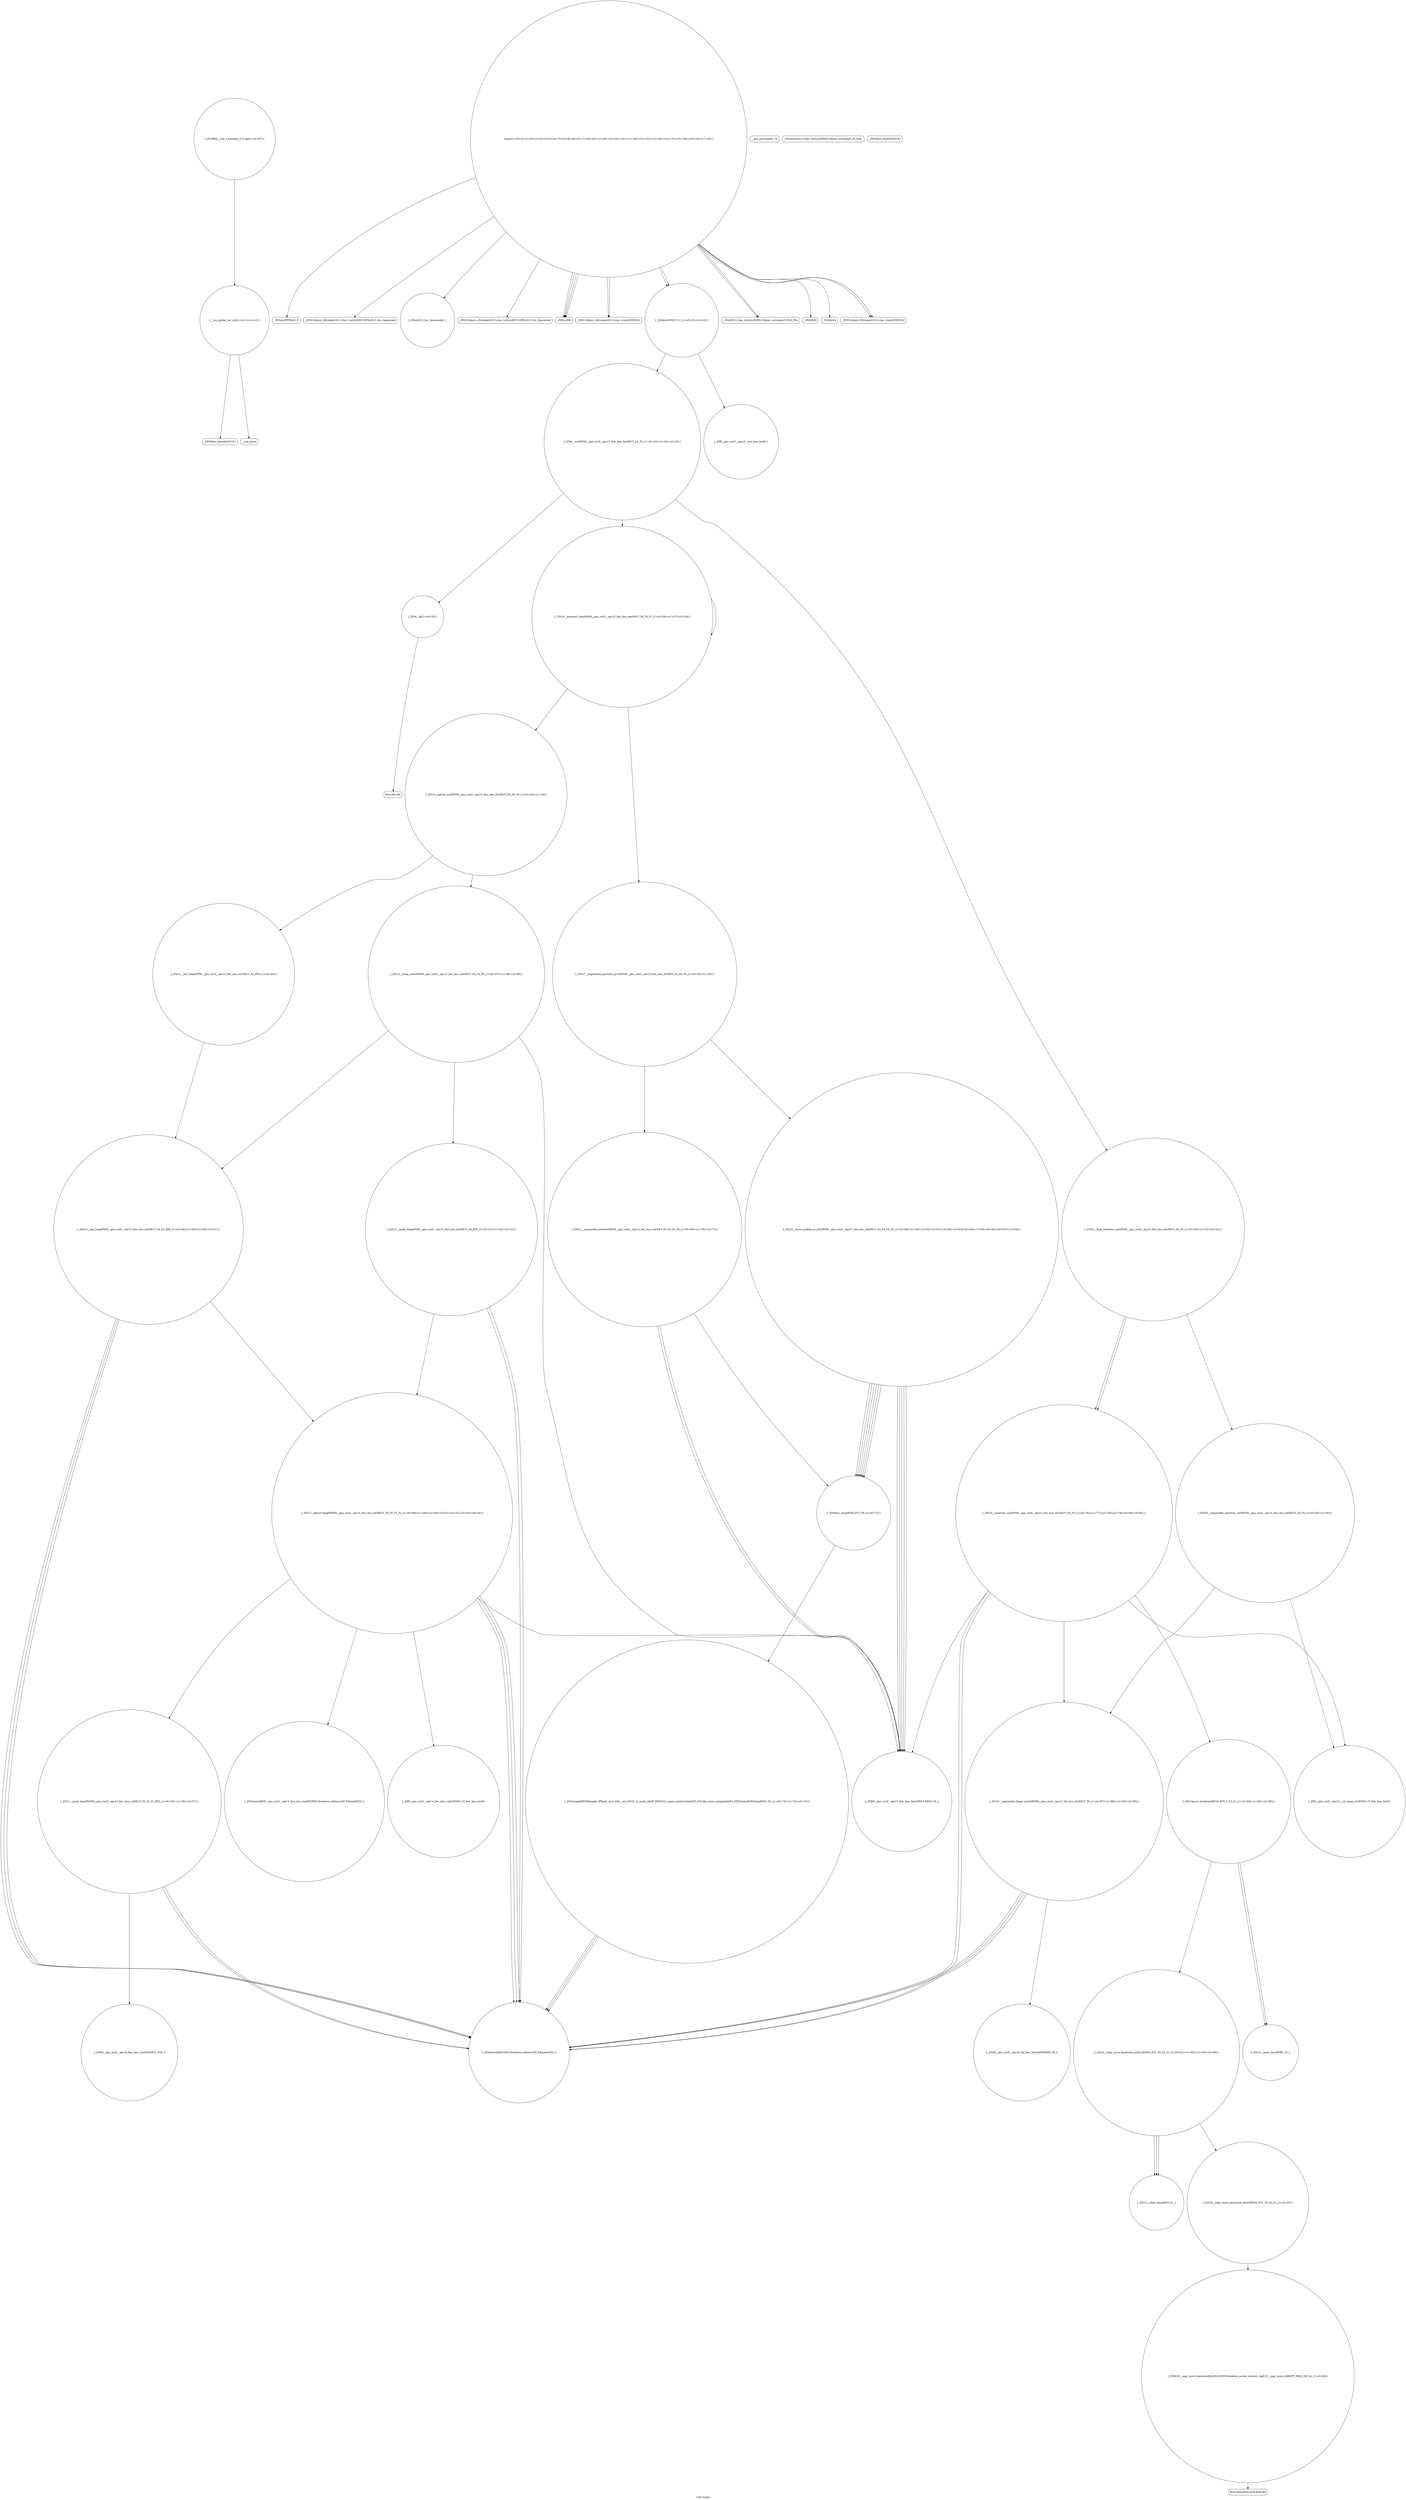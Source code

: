 digraph "Call Graph" {
	label="Call Graph";

	Node0x563eb05c79c0 [shape=record,shape=circle,label="{__cxx_global_var_init|{<s0>1|<s1>2}}"];
	Node0x563eb05c79c0:s0 -> Node0x563eb05c7a40[color=black];
	Node0x563eb05c79c0:s1 -> Node0x563eb05c7b40[color=black];
	Node0x563eb05c9040 [shape=record,shape=circle,label="{_ZN9__gnu_cxx5__ops15__val_comp_iterENS0_15_Iter_less_iterE}"];
	Node0x563eb05c7d40 [shape=record,shape=Mrecord,label="{__gxx_personality_v0}"];
	Node0x563eb05ca3e0 [shape=record,shape=circle,label="{_ZNK9__gnu_cxx5__ops14_Val_less_iterclIiPiEEbRT_T0_}"];
	Node0x563eb05c80c0 [shape=record,shape=Mrecord,label="{_ZNSolsEPFRSoS_E}"];
	Node0x563eb05c8440 [shape=record,shape=circle,label="{_ZSt4__lgl|{<s0>29}}"];
	Node0x563eb05c8440:s0 -> Node0x563eb05c8dc0[color=black];
	Node0x563eb05c87c0 [shape=record,shape=circle,label="{_ZNK9__gnu_cxx5__ops15_Iter_less_iterclIPiS3_EEbT_T0_}"];
	Node0x563eb05c8b40 [shape=record,shape=circle,label="{_ZNK9__gnu_cxx5__ops14_Iter_less_valclIPiiEEbT_RT0_}"];
	Node0x563eb05c8ec0 [shape=record,shape=circle,label="{_ZSt26__unguarded_insertion_sortIPiN9__gnu_cxx5__ops15_Iter_less_iterEEvT_S4_T0_|{<s0>82|<s1>83}}"];
	Node0x563eb05c8ec0:s0 -> Node0x563eb05c9040[color=black];
	Node0x563eb05c8ec0:s1 -> Node0x563eb05c8fc0[color=black];
	Node0x563eb05c7bc0 [shape=record,shape=circle,label="{main|{<s0>3|<s1>4|<s2>5|<s3>6|<s4>7|<s5>8|<s6>9|<s7>10|<s8>11|<s9>12|<s10>13|<s11>14|<s12>15|<s13>16|<s14>17|<s15>18|<s16>19|<s17>20}}"];
	Node0x563eb05c7bc0:s0 -> Node0x563eb05c7c40[color=black];
	Node0x563eb05c7bc0:s1 -> Node0x563eb05c7cc0[color=black];
	Node0x563eb05c7bc0:s2 -> Node0x563eb05c7dc0[color=black];
	Node0x563eb05c7bc0:s3 -> Node0x563eb05c7e40[color=black];
	Node0x563eb05c7bc0:s4 -> Node0x563eb05c7e40[color=black];
	Node0x563eb05c7bc0:s5 -> Node0x563eb05c7e40[color=black];
	Node0x563eb05c7bc0:s6 -> Node0x563eb05c81c0[color=black];
	Node0x563eb05c7bc0:s7 -> Node0x563eb05c7e40[color=black];
	Node0x563eb05c7bc0:s8 -> Node0x563eb05c7ec0[color=black];
	Node0x563eb05c7bc0:s9 -> Node0x563eb05c7ec0[color=black];
	Node0x563eb05c7bc0:s10 -> Node0x563eb05c7f40[color=black];
	Node0x563eb05c7bc0:s11 -> Node0x563eb05c7fc0[color=black];
	Node0x563eb05c7bc0:s12 -> Node0x563eb05c7f40[color=black];
	Node0x563eb05c7bc0:s13 -> Node0x563eb05c8040[color=black];
	Node0x563eb05c7bc0:s14 -> Node0x563eb05c80c0[color=black];
	Node0x563eb05c7bc0:s15 -> Node0x563eb05c81c0[color=black];
	Node0x563eb05c7bc0:s16 -> Node0x563eb05c8240[color=black];
	Node0x563eb05c7bc0:s17 -> Node0x563eb05c8240[color=black];
	Node0x563eb05ca260 [shape=record,shape=circle,label="{_ZSt12__niter_baseIPiET_S1_}"];
	Node0x563eb05c7f40 [shape=record,shape=Mrecord,label="{_ZStlsISt11char_traitsIcEERSt13basic_ostreamIcT_ES5_PKc}"];
	Node0x563eb05c82c0 [shape=record,shape=circle,label="{_ZSt6__sortIPiN9__gnu_cxx5__ops15_Iter_less_iterEEvT_S4_T0_|{<s0>23|<s1>24|<s2>25}}"];
	Node0x563eb05c82c0:s0 -> Node0x563eb05c8440[color=black];
	Node0x563eb05c82c0:s1 -> Node0x563eb05c83c0[color=black];
	Node0x563eb05c82c0:s2 -> Node0x563eb05c84c0[color=black];
	Node0x563eb05c8640 [shape=record,shape=circle,label="{_ZSt13__heap_selectIPiN9__gnu_cxx5__ops15_Iter_less_iterEEvT_S4_S4_T0_|{<s0>37|<s1>38|<s2>39}}"];
	Node0x563eb05c8640:s0 -> Node0x563eb05c8740[color=black];
	Node0x563eb05c8640:s1 -> Node0x563eb05c87c0[color=black];
	Node0x563eb05c8640:s2 -> Node0x563eb05c8840[color=black];
	Node0x563eb05c89c0 [shape=record,shape=circle,label="{_ZSt4moveIRN9__gnu_cxx5__ops15_Iter_less_iterEEONSt16remove_referenceIT_E4typeEOS5_}"];
	Node0x563eb05c8d40 [shape=record,shape=circle,label="{_ZSt4swapIiENSt9enable_ifIXsr6__and_ISt6__not_ISt15__is_tuple_likeIT_EESt21is_move_constructibleIS3_ESt18is_move_assignableIS3_EEE5valueEvE4typeERS3_SC_|{<s0>73|<s1>74|<s2>75}}"];
	Node0x563eb05c8d40:s0 -> Node0x563eb05c88c0[color=black];
	Node0x563eb05c8d40:s1 -> Node0x563eb05c88c0[color=black];
	Node0x563eb05c8d40:s2 -> Node0x563eb05c88c0[color=black];
	Node0x563eb05c7a40 [shape=record,shape=Mrecord,label="{_ZNSt8ios_base4InitC1Ev}"];
	Node0x563eb05c90c0 [shape=record,shape=circle,label="{_ZSt23__copy_move_backward_a2ILb1EPiS0_ET1_T0_S2_S1_|{<s0>91|<s1>92|<s2>93|<s3>94}}"];
	Node0x563eb05c90c0:s0 -> Node0x563eb05ca260[color=black];
	Node0x563eb05c90c0:s1 -> Node0x563eb05ca260[color=black];
	Node0x563eb05c90c0:s2 -> Node0x563eb05ca260[color=black];
	Node0x563eb05c90c0:s3 -> Node0x563eb05ca1e0[color=black];
	Node0x563eb05c7dc0 [shape=record,shape=Mrecord,label="{_ZNSt14basic_ofstreamIcSt11char_traitsIcEEC1EPKcSt13_Ios_Openmode}"];
	Node0x563eb05ca460 [shape=record,shape=circle,label="{_GLOBAL__sub_I_fuwenjie_0_0.cpp|{<s0>97}}"];
	Node0x563eb05ca460:s0 -> Node0x563eb05c79c0[color=black];
	Node0x563eb05c8140 [shape=record,shape=Mrecord,label="{_ZSt4endlIcSt11char_traitsIcEERSt13basic_ostreamIT_T0_ES6_}"];
	Node0x563eb05c84c0 [shape=record,shape=circle,label="{_ZSt22__final_insertion_sortIPiN9__gnu_cxx5__ops15_Iter_less_iterEEvT_S4_T0_|{<s0>30|<s1>31|<s2>32}}"];
	Node0x563eb05c84c0:s0 -> Node0x563eb05c8e40[color=black];
	Node0x563eb05c84c0:s1 -> Node0x563eb05c8ec0[color=black];
	Node0x563eb05c84c0:s2 -> Node0x563eb05c8e40[color=black];
	Node0x563eb05c8840 [shape=record,shape=circle,label="{_ZSt10__pop_heapIPiN9__gnu_cxx5__ops15_Iter_less_iterEEvT_S4_S4_RT0_|{<s0>44|<s1>45|<s2>46|<s3>47}}"];
	Node0x563eb05c8840:s0 -> Node0x563eb05c88c0[color=black];
	Node0x563eb05c8840:s1 -> Node0x563eb05c88c0[color=black];
	Node0x563eb05c8840:s2 -> Node0x563eb05c88c0[color=black];
	Node0x563eb05c8840:s3 -> Node0x563eb05c8940[color=black];
	Node0x563eb05c8bc0 [shape=record,shape=circle,label="{_ZSt22__move_median_to_firstIPiN9__gnu_cxx5__ops15_Iter_less_iterEEvT_S4_S4_S4_T0_|{<s0>58|<s1>59|<s2>60|<s3>61|<s4>62|<s5>63|<s6>64|<s7>65|<s8>66|<s9>67|<s10>68}}"];
	Node0x563eb05c8bc0:s0 -> Node0x563eb05c87c0[color=black];
	Node0x563eb05c8bc0:s1 -> Node0x563eb05c87c0[color=black];
	Node0x563eb05c8bc0:s2 -> Node0x563eb05c8cc0[color=black];
	Node0x563eb05c8bc0:s3 -> Node0x563eb05c87c0[color=black];
	Node0x563eb05c8bc0:s4 -> Node0x563eb05c8cc0[color=black];
	Node0x563eb05c8bc0:s5 -> Node0x563eb05c8cc0[color=black];
	Node0x563eb05c8bc0:s6 -> Node0x563eb05c87c0[color=black];
	Node0x563eb05c8bc0:s7 -> Node0x563eb05c8cc0[color=black];
	Node0x563eb05c8bc0:s8 -> Node0x563eb05c87c0[color=black];
	Node0x563eb05c8bc0:s9 -> Node0x563eb05c8cc0[color=black];
	Node0x563eb05c8bc0:s10 -> Node0x563eb05c8cc0[color=black];
	Node0x563eb05c8f40 [shape=record,shape=circle,label="{_ZSt13move_backwardIPiS0_ET0_T_S2_S1_|{<s0>84|<s1>85|<s2>86}}"];
	Node0x563eb05c8f40:s0 -> Node0x563eb05c9140[color=black];
	Node0x563eb05c8f40:s1 -> Node0x563eb05c9140[color=black];
	Node0x563eb05c8f40:s2 -> Node0x563eb05c90c0[color=black];
	Node0x563eb05c7c40 [shape=record,shape=Mrecord,label="{_ZNSt14basic_ifstreamIcSt11char_traitsIcEEC1EPKcSt13_Ios_Openmode}"];
	Node0x563eb05ca2e0 [shape=record,shape=circle,label="{_ZNSt20__copy_move_backwardILb1ELb1ESt26random_access_iterator_tagE13__copy_move_bIiEEPT_PKS3_S6_S4_|{<s0>96}}"];
	Node0x563eb05ca2e0:s0 -> Node0x563eb05ca360[color=black];
	Node0x563eb05c7fc0 [shape=record,shape=Mrecord,label="{_ZNSolsEi}"];
	Node0x563eb05c8340 [shape=record,shape=circle,label="{_ZN9__gnu_cxx5__ops16__iter_less_iterEv}"];
	Node0x563eb05c86c0 [shape=record,shape=circle,label="{_ZSt11__sort_heapIPiN9__gnu_cxx5__ops15_Iter_less_iterEEvT_S4_RT0_|{<s0>40}}"];
	Node0x563eb05c86c0:s0 -> Node0x563eb05c8840[color=black];
	Node0x563eb05c8a40 [shape=record,shape=circle,label="{_ZN9__gnu_cxx5__ops14_Iter_less_valC2ENS0_15_Iter_less_iterE}"];
	Node0x563eb05c8dc0 [shape=record,shape=Mrecord,label="{llvm.ctlz.i64}"];
	Node0x563eb05c7ac0 [shape=record,shape=Mrecord,label="{_ZNSt8ios_base4InitD1Ev}"];
	Node0x563eb05c9140 [shape=record,shape=circle,label="{_ZSt12__miter_baseIPiET_S1_}"];
	Node0x563eb05c7e40 [shape=record,shape=Mrecord,label="{_ZNSirsERi}"];
	Node0x563eb05c81c0 [shape=record,shape=Mrecord,label="{_ZNSt14basic_ofstreamIcSt11char_traitsIcEED1Ev}"];
	Node0x563eb05c8540 [shape=record,shape=circle,label="{_ZSt14__partial_sortIPiN9__gnu_cxx5__ops15_Iter_less_iterEEvT_S4_S4_T0_|{<s0>33|<s1>34}}"];
	Node0x563eb05c8540:s0 -> Node0x563eb05c8640[color=black];
	Node0x563eb05c8540:s1 -> Node0x563eb05c86c0[color=black];
	Node0x563eb05c88c0 [shape=record,shape=circle,label="{_ZSt4moveIRiEONSt16remove_referenceIT_E4typeEOS2_}"];
	Node0x563eb05c8c40 [shape=record,shape=circle,label="{_ZSt21__unguarded_partitionIPiN9__gnu_cxx5__ops15_Iter_less_iterEET_S4_S4_S4_T0_|{<s0>69|<s1>70|<s2>71}}"];
	Node0x563eb05c8c40:s0 -> Node0x563eb05c87c0[color=black];
	Node0x563eb05c8c40:s1 -> Node0x563eb05c87c0[color=black];
	Node0x563eb05c8c40:s2 -> Node0x563eb05c8cc0[color=black];
	Node0x563eb05c8fc0 [shape=record,shape=circle,label="{_ZSt25__unguarded_linear_insertIPiN9__gnu_cxx5__ops14_Val_less_iterEEvT_T0_|{<s0>87|<s1>88|<s2>89|<s3>90}}"];
	Node0x563eb05c8fc0:s0 -> Node0x563eb05c88c0[color=black];
	Node0x563eb05c8fc0:s1 -> Node0x563eb05ca3e0[color=black];
	Node0x563eb05c8fc0:s2 -> Node0x563eb05c88c0[color=black];
	Node0x563eb05c8fc0:s3 -> Node0x563eb05c88c0[color=black];
	Node0x563eb05c7cc0 [shape=record,shape=circle,label="{_ZStorSt13_Ios_OpenmodeS_}"];
	Node0x563eb05ca360 [shape=record,shape=Mrecord,label="{llvm.memmove.p0i8.p0i8.i64}"];
	Node0x563eb05c8040 [shape=record,shape=Mrecord,label="{_ZNSolsEx}"];
	Node0x563eb05c83c0 [shape=record,shape=circle,label="{_ZSt16__introsort_loopIPilN9__gnu_cxx5__ops15_Iter_less_iterEEvT_S4_T0_T1_|{<s0>26|<s1>27|<s2>28}}"];
	Node0x563eb05c83c0:s0 -> Node0x563eb05c8540[color=black];
	Node0x563eb05c83c0:s1 -> Node0x563eb05c85c0[color=black];
	Node0x563eb05c83c0:s2 -> Node0x563eb05c83c0[color=black];
	Node0x563eb05c8740 [shape=record,shape=circle,label="{_ZSt11__make_heapIPiN9__gnu_cxx5__ops15_Iter_less_iterEEvT_S4_RT0_|{<s0>41|<s1>42|<s2>43}}"];
	Node0x563eb05c8740:s0 -> Node0x563eb05c88c0[color=black];
	Node0x563eb05c8740:s1 -> Node0x563eb05c88c0[color=black];
	Node0x563eb05c8740:s2 -> Node0x563eb05c8940[color=black];
	Node0x563eb05c8ac0 [shape=record,shape=circle,label="{_ZSt11__push_heapIPiliN9__gnu_cxx5__ops14_Iter_less_valEEvT_T0_S5_T1_RT2_|{<s0>55|<s1>56|<s2>57}}"];
	Node0x563eb05c8ac0:s0 -> Node0x563eb05c8b40[color=black];
	Node0x563eb05c8ac0:s1 -> Node0x563eb05c88c0[color=black];
	Node0x563eb05c8ac0:s2 -> Node0x563eb05c88c0[color=black];
	Node0x563eb05c8e40 [shape=record,shape=circle,label="{_ZSt16__insertion_sortIPiN9__gnu_cxx5__ops15_Iter_less_iterEEvT_S4_T0_|{<s0>76|<s1>77|<s2>78|<s3>79|<s4>80|<s5>81}}"];
	Node0x563eb05c8e40:s0 -> Node0x563eb05c87c0[color=black];
	Node0x563eb05c8e40:s1 -> Node0x563eb05c88c0[color=black];
	Node0x563eb05c8e40:s2 -> Node0x563eb05c8f40[color=black];
	Node0x563eb05c8e40:s3 -> Node0x563eb05c88c0[color=black];
	Node0x563eb05c8e40:s4 -> Node0x563eb05c9040[color=black];
	Node0x563eb05c8e40:s5 -> Node0x563eb05c8fc0[color=black];
	Node0x563eb05c7b40 [shape=record,shape=Mrecord,label="{__cxa_atexit}"];
	Node0x563eb05ca1e0 [shape=record,shape=circle,label="{_ZSt22__copy_move_backward_aILb1EPiS0_ET1_T0_S2_S1_|{<s0>95}}"];
	Node0x563eb05ca1e0:s0 -> Node0x563eb05ca2e0[color=black];
	Node0x563eb05c7ec0 [shape=record,shape=circle,label="{_ZSt4sortIPiEvT_S1_|{<s0>21|<s1>22}}"];
	Node0x563eb05c7ec0:s0 -> Node0x563eb05c8340[color=black];
	Node0x563eb05c7ec0:s1 -> Node0x563eb05c82c0[color=black];
	Node0x563eb05c8240 [shape=record,shape=Mrecord,label="{_ZNSt14basic_ifstreamIcSt11char_traitsIcEED1Ev}"];
	Node0x563eb05c85c0 [shape=record,shape=circle,label="{_ZSt27__unguarded_partition_pivotIPiN9__gnu_cxx5__ops15_Iter_less_iterEET_S4_S4_T0_|{<s0>35|<s1>36}}"];
	Node0x563eb05c85c0:s0 -> Node0x563eb05c8bc0[color=black];
	Node0x563eb05c85c0:s1 -> Node0x563eb05c8c40[color=black];
	Node0x563eb05c8940 [shape=record,shape=circle,label="{_ZSt13__adjust_heapIPiliN9__gnu_cxx5__ops15_Iter_less_iterEEvT_T0_S5_T1_T2_|{<s0>48|<s1>49|<s2>50|<s3>51|<s4>52|<s5>53|<s6>54}}"];
	Node0x563eb05c8940:s0 -> Node0x563eb05c87c0[color=black];
	Node0x563eb05c8940:s1 -> Node0x563eb05c88c0[color=black];
	Node0x563eb05c8940:s2 -> Node0x563eb05c88c0[color=black];
	Node0x563eb05c8940:s3 -> Node0x563eb05c89c0[color=black];
	Node0x563eb05c8940:s4 -> Node0x563eb05c8a40[color=black];
	Node0x563eb05c8940:s5 -> Node0x563eb05c88c0[color=black];
	Node0x563eb05c8940:s6 -> Node0x563eb05c8ac0[color=black];
	Node0x563eb05c8cc0 [shape=record,shape=circle,label="{_ZSt9iter_swapIPiS0_EvT_T0_|{<s0>72}}"];
	Node0x563eb05c8cc0:s0 -> Node0x563eb05c8d40[color=black];
}
